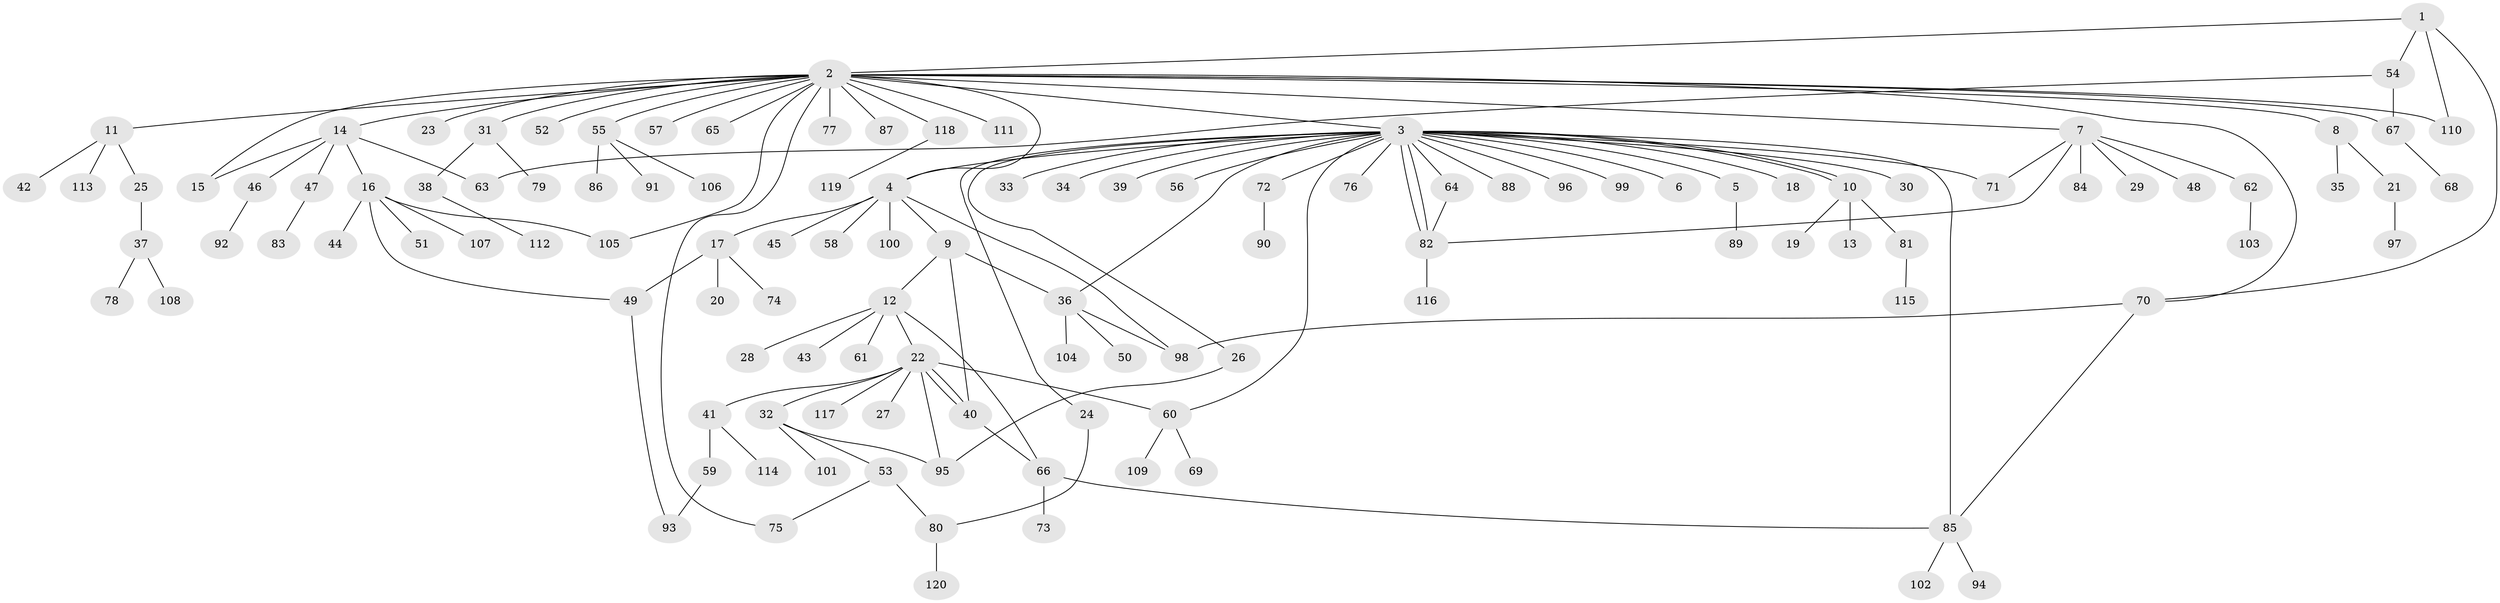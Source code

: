 // Generated by graph-tools (version 1.1) at 2025/14/03/09/25 04:14:23]
// undirected, 120 vertices, 146 edges
graph export_dot {
graph [start="1"]
  node [color=gray90,style=filled];
  1;
  2;
  3;
  4;
  5;
  6;
  7;
  8;
  9;
  10;
  11;
  12;
  13;
  14;
  15;
  16;
  17;
  18;
  19;
  20;
  21;
  22;
  23;
  24;
  25;
  26;
  27;
  28;
  29;
  30;
  31;
  32;
  33;
  34;
  35;
  36;
  37;
  38;
  39;
  40;
  41;
  42;
  43;
  44;
  45;
  46;
  47;
  48;
  49;
  50;
  51;
  52;
  53;
  54;
  55;
  56;
  57;
  58;
  59;
  60;
  61;
  62;
  63;
  64;
  65;
  66;
  67;
  68;
  69;
  70;
  71;
  72;
  73;
  74;
  75;
  76;
  77;
  78;
  79;
  80;
  81;
  82;
  83;
  84;
  85;
  86;
  87;
  88;
  89;
  90;
  91;
  92;
  93;
  94;
  95;
  96;
  97;
  98;
  99;
  100;
  101;
  102;
  103;
  104;
  105;
  106;
  107;
  108;
  109;
  110;
  111;
  112;
  113;
  114;
  115;
  116;
  117;
  118;
  119;
  120;
  1 -- 2;
  1 -- 54;
  1 -- 70;
  1 -- 110;
  2 -- 3;
  2 -- 4;
  2 -- 7;
  2 -- 8;
  2 -- 11;
  2 -- 14;
  2 -- 15;
  2 -- 23;
  2 -- 31;
  2 -- 52;
  2 -- 55;
  2 -- 57;
  2 -- 65;
  2 -- 67;
  2 -- 70;
  2 -- 75;
  2 -- 77;
  2 -- 87;
  2 -- 105;
  2 -- 110;
  2 -- 111;
  2 -- 118;
  3 -- 4;
  3 -- 5;
  3 -- 6;
  3 -- 10;
  3 -- 10;
  3 -- 18;
  3 -- 24;
  3 -- 26;
  3 -- 30;
  3 -- 33;
  3 -- 34;
  3 -- 36;
  3 -- 39;
  3 -- 56;
  3 -- 60;
  3 -- 64;
  3 -- 71;
  3 -- 72;
  3 -- 76;
  3 -- 82;
  3 -- 82;
  3 -- 85;
  3 -- 88;
  3 -- 96;
  3 -- 99;
  4 -- 9;
  4 -- 17;
  4 -- 45;
  4 -- 58;
  4 -- 98;
  4 -- 100;
  5 -- 89;
  7 -- 29;
  7 -- 48;
  7 -- 62;
  7 -- 71;
  7 -- 82;
  7 -- 84;
  8 -- 21;
  8 -- 35;
  9 -- 12;
  9 -- 36;
  9 -- 40;
  10 -- 13;
  10 -- 19;
  10 -- 81;
  11 -- 25;
  11 -- 42;
  11 -- 113;
  12 -- 22;
  12 -- 28;
  12 -- 43;
  12 -- 61;
  12 -- 66;
  14 -- 15;
  14 -- 16;
  14 -- 46;
  14 -- 47;
  14 -- 63;
  16 -- 44;
  16 -- 49;
  16 -- 51;
  16 -- 105;
  16 -- 107;
  17 -- 20;
  17 -- 49;
  17 -- 74;
  21 -- 97;
  22 -- 27;
  22 -- 32;
  22 -- 40;
  22 -- 40;
  22 -- 41;
  22 -- 60;
  22 -- 95;
  22 -- 117;
  24 -- 80;
  25 -- 37;
  26 -- 95;
  31 -- 38;
  31 -- 79;
  32 -- 53;
  32 -- 95;
  32 -- 101;
  36 -- 50;
  36 -- 98;
  36 -- 104;
  37 -- 78;
  37 -- 108;
  38 -- 112;
  40 -- 66;
  41 -- 59;
  41 -- 114;
  46 -- 92;
  47 -- 83;
  49 -- 93;
  53 -- 75;
  53 -- 80;
  54 -- 63;
  54 -- 67;
  55 -- 86;
  55 -- 91;
  55 -- 106;
  59 -- 93;
  60 -- 69;
  60 -- 109;
  62 -- 103;
  64 -- 82;
  66 -- 73;
  66 -- 85;
  67 -- 68;
  70 -- 85;
  70 -- 98;
  72 -- 90;
  80 -- 120;
  81 -- 115;
  82 -- 116;
  85 -- 94;
  85 -- 102;
  118 -- 119;
}
